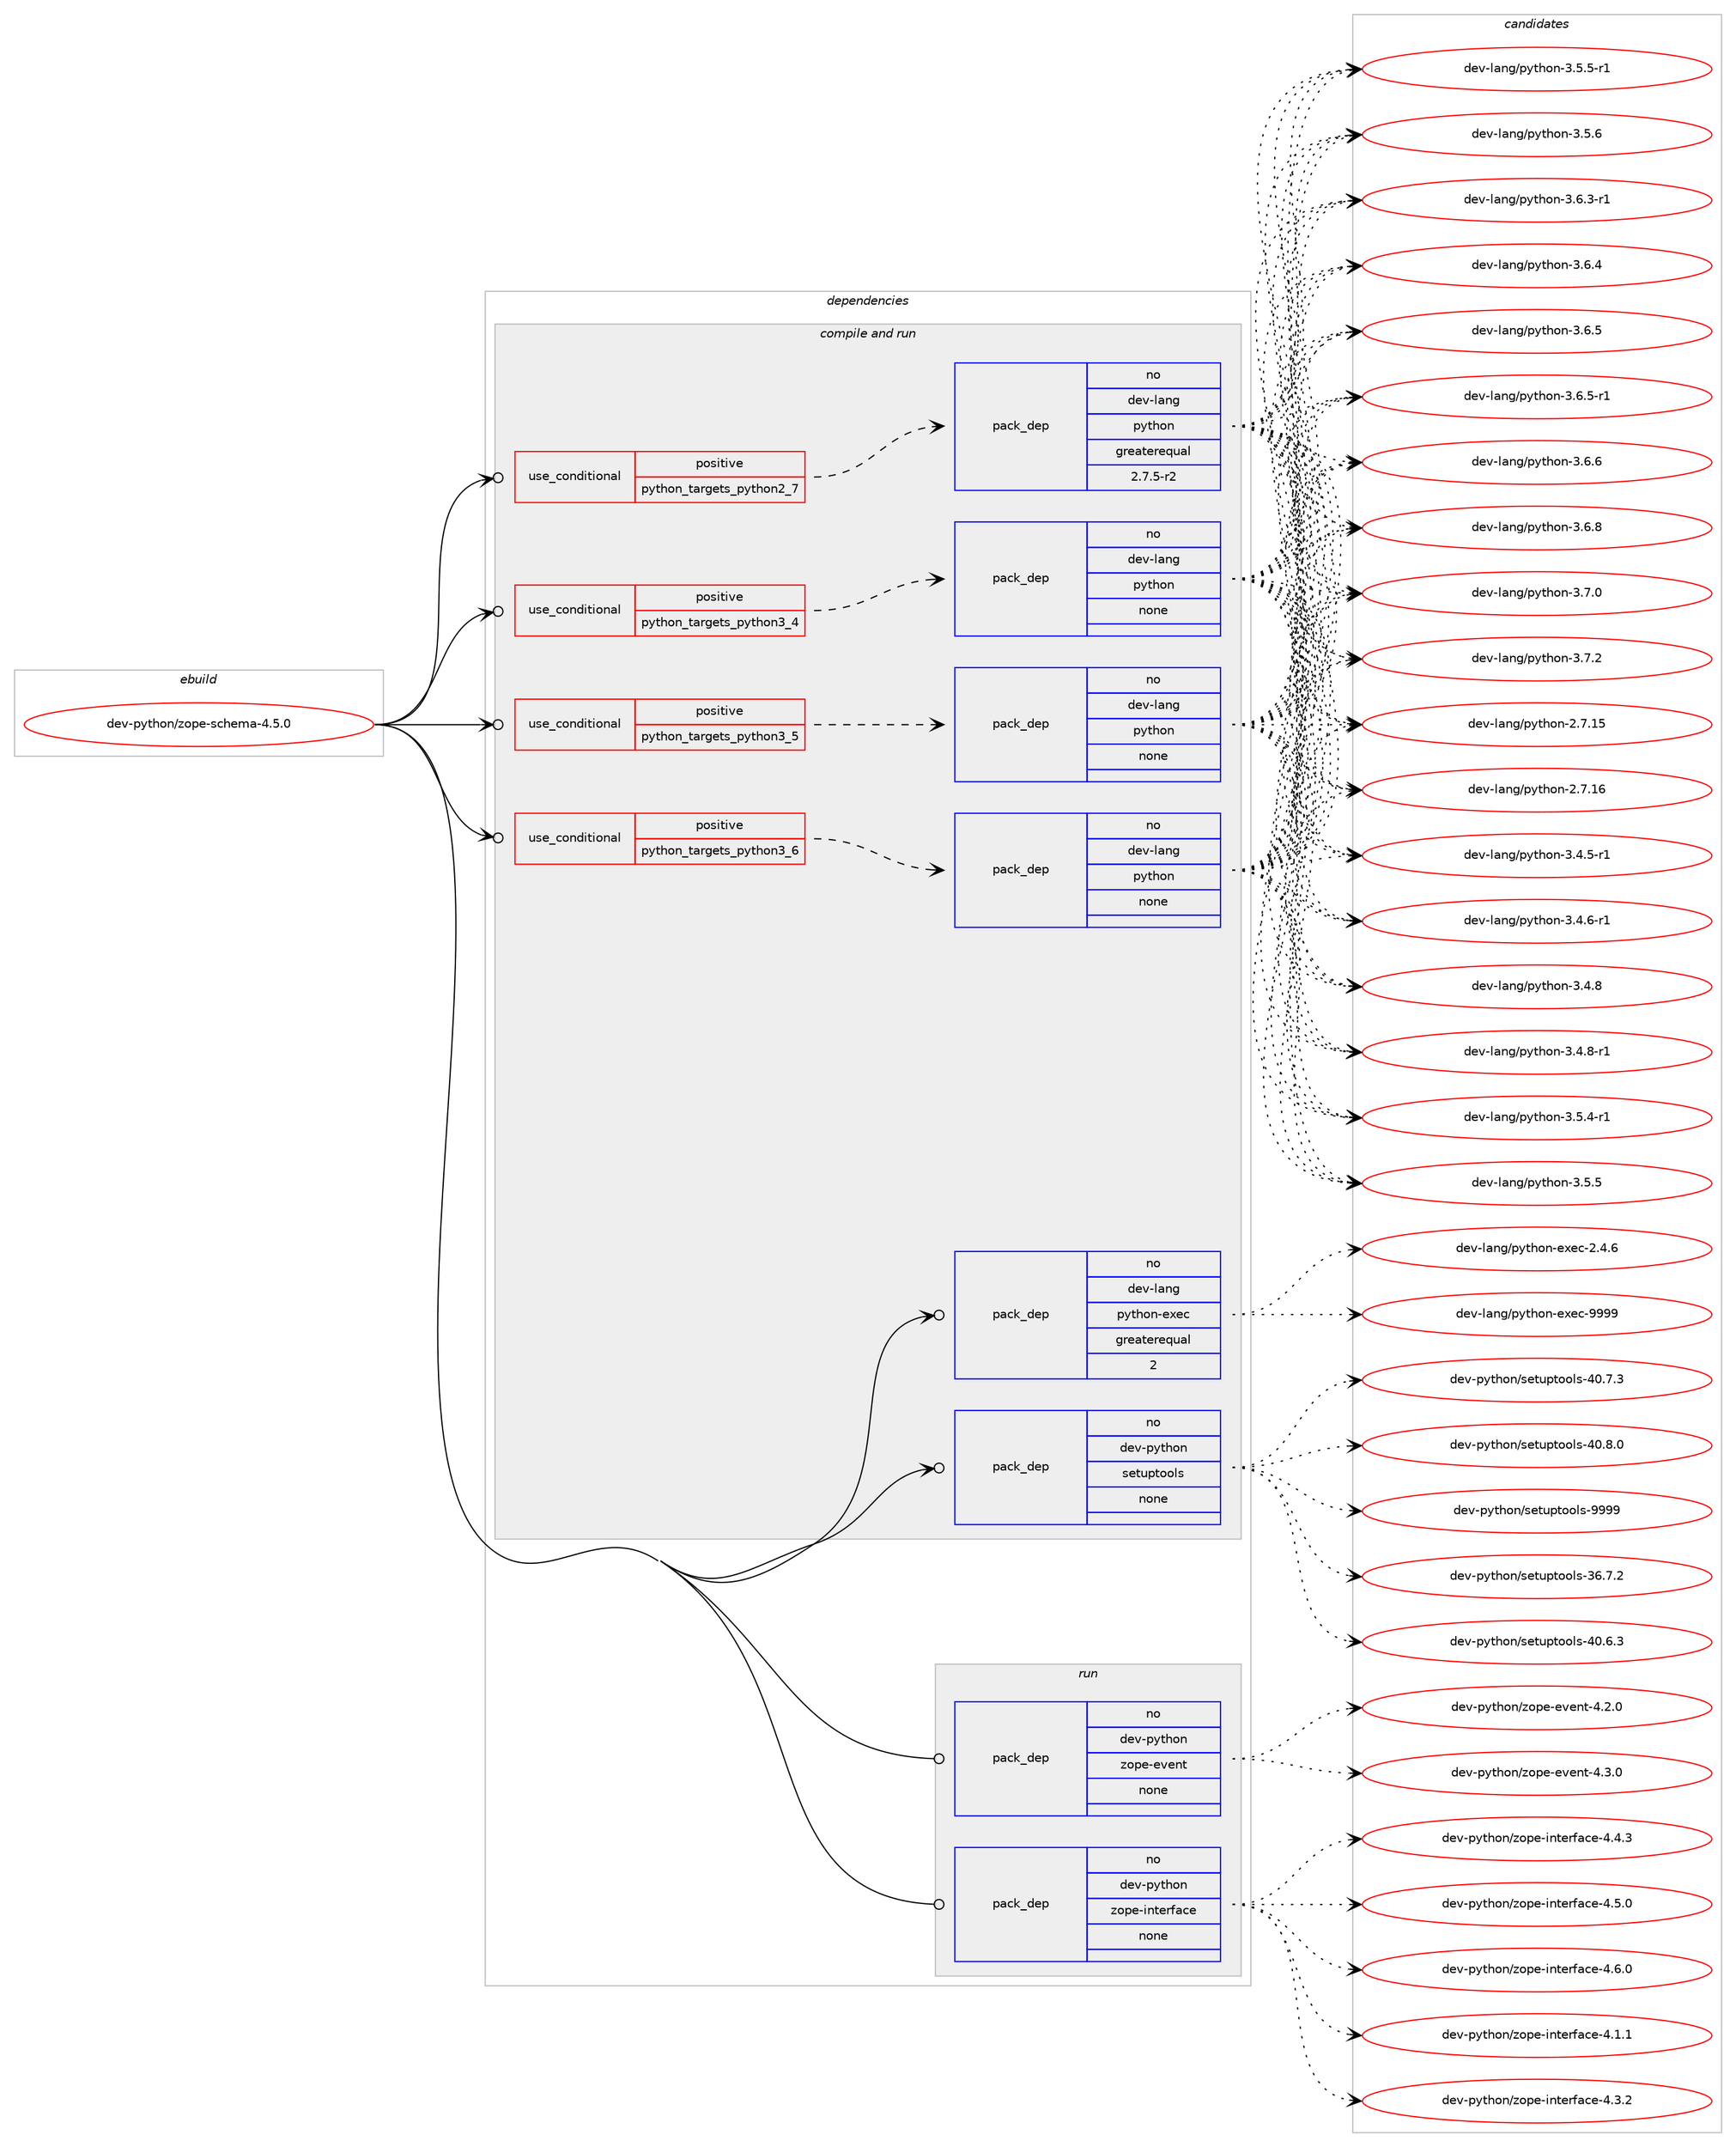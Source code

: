digraph prolog {

# *************
# Graph options
# *************

newrank=true;
concentrate=true;
compound=true;
graph [rankdir=LR,fontname=Helvetica,fontsize=10,ranksep=1.5];#, ranksep=2.5, nodesep=0.2];
edge  [arrowhead=vee];
node  [fontname=Helvetica,fontsize=10];

# **********
# The ebuild
# **********

subgraph cluster_leftcol {
color=gray;
rank=same;
label=<<i>ebuild</i>>;
id [label="dev-python/zope-schema-4.5.0", color=red, width=4, href="../dev-python/zope-schema-4.5.0.svg"];
}

# ****************
# The dependencies
# ****************

subgraph cluster_midcol {
color=gray;
label=<<i>dependencies</i>>;
subgraph cluster_compile {
fillcolor="#eeeeee";
style=filled;
label=<<i>compile</i>>;
}
subgraph cluster_compileandrun {
fillcolor="#eeeeee";
style=filled;
label=<<i>compile and run</i>>;
subgraph cond387353 {
dependency1449462 [label=<<TABLE BORDER="0" CELLBORDER="1" CELLSPACING="0" CELLPADDING="4"><TR><TD ROWSPAN="3" CELLPADDING="10">use_conditional</TD></TR><TR><TD>positive</TD></TR><TR><TD>python_targets_python2_7</TD></TR></TABLE>>, shape=none, color=red];
subgraph pack1038736 {
dependency1449463 [label=<<TABLE BORDER="0" CELLBORDER="1" CELLSPACING="0" CELLPADDING="4" WIDTH="220"><TR><TD ROWSPAN="6" CELLPADDING="30">pack_dep</TD></TR><TR><TD WIDTH="110">no</TD></TR><TR><TD>dev-lang</TD></TR><TR><TD>python</TD></TR><TR><TD>greaterequal</TD></TR><TR><TD>2.7.5-r2</TD></TR></TABLE>>, shape=none, color=blue];
}
dependency1449462:e -> dependency1449463:w [weight=20,style="dashed",arrowhead="vee"];
}
id:e -> dependency1449462:w [weight=20,style="solid",arrowhead="odotvee"];
subgraph cond387354 {
dependency1449464 [label=<<TABLE BORDER="0" CELLBORDER="1" CELLSPACING="0" CELLPADDING="4"><TR><TD ROWSPAN="3" CELLPADDING="10">use_conditional</TD></TR><TR><TD>positive</TD></TR><TR><TD>python_targets_python3_4</TD></TR></TABLE>>, shape=none, color=red];
subgraph pack1038737 {
dependency1449465 [label=<<TABLE BORDER="0" CELLBORDER="1" CELLSPACING="0" CELLPADDING="4" WIDTH="220"><TR><TD ROWSPAN="6" CELLPADDING="30">pack_dep</TD></TR><TR><TD WIDTH="110">no</TD></TR><TR><TD>dev-lang</TD></TR><TR><TD>python</TD></TR><TR><TD>none</TD></TR><TR><TD></TD></TR></TABLE>>, shape=none, color=blue];
}
dependency1449464:e -> dependency1449465:w [weight=20,style="dashed",arrowhead="vee"];
}
id:e -> dependency1449464:w [weight=20,style="solid",arrowhead="odotvee"];
subgraph cond387355 {
dependency1449466 [label=<<TABLE BORDER="0" CELLBORDER="1" CELLSPACING="0" CELLPADDING="4"><TR><TD ROWSPAN="3" CELLPADDING="10">use_conditional</TD></TR><TR><TD>positive</TD></TR><TR><TD>python_targets_python3_5</TD></TR></TABLE>>, shape=none, color=red];
subgraph pack1038738 {
dependency1449467 [label=<<TABLE BORDER="0" CELLBORDER="1" CELLSPACING="0" CELLPADDING="4" WIDTH="220"><TR><TD ROWSPAN="6" CELLPADDING="30">pack_dep</TD></TR><TR><TD WIDTH="110">no</TD></TR><TR><TD>dev-lang</TD></TR><TR><TD>python</TD></TR><TR><TD>none</TD></TR><TR><TD></TD></TR></TABLE>>, shape=none, color=blue];
}
dependency1449466:e -> dependency1449467:w [weight=20,style="dashed",arrowhead="vee"];
}
id:e -> dependency1449466:w [weight=20,style="solid",arrowhead="odotvee"];
subgraph cond387356 {
dependency1449468 [label=<<TABLE BORDER="0" CELLBORDER="1" CELLSPACING="0" CELLPADDING="4"><TR><TD ROWSPAN="3" CELLPADDING="10">use_conditional</TD></TR><TR><TD>positive</TD></TR><TR><TD>python_targets_python3_6</TD></TR></TABLE>>, shape=none, color=red];
subgraph pack1038739 {
dependency1449469 [label=<<TABLE BORDER="0" CELLBORDER="1" CELLSPACING="0" CELLPADDING="4" WIDTH="220"><TR><TD ROWSPAN="6" CELLPADDING="30">pack_dep</TD></TR><TR><TD WIDTH="110">no</TD></TR><TR><TD>dev-lang</TD></TR><TR><TD>python</TD></TR><TR><TD>none</TD></TR><TR><TD></TD></TR></TABLE>>, shape=none, color=blue];
}
dependency1449468:e -> dependency1449469:w [weight=20,style="dashed",arrowhead="vee"];
}
id:e -> dependency1449468:w [weight=20,style="solid",arrowhead="odotvee"];
subgraph pack1038740 {
dependency1449470 [label=<<TABLE BORDER="0" CELLBORDER="1" CELLSPACING="0" CELLPADDING="4" WIDTH="220"><TR><TD ROWSPAN="6" CELLPADDING="30">pack_dep</TD></TR><TR><TD WIDTH="110">no</TD></TR><TR><TD>dev-lang</TD></TR><TR><TD>python-exec</TD></TR><TR><TD>greaterequal</TD></TR><TR><TD>2</TD></TR></TABLE>>, shape=none, color=blue];
}
id:e -> dependency1449470:w [weight=20,style="solid",arrowhead="odotvee"];
subgraph pack1038741 {
dependency1449471 [label=<<TABLE BORDER="0" CELLBORDER="1" CELLSPACING="0" CELLPADDING="4" WIDTH="220"><TR><TD ROWSPAN="6" CELLPADDING="30">pack_dep</TD></TR><TR><TD WIDTH="110">no</TD></TR><TR><TD>dev-python</TD></TR><TR><TD>setuptools</TD></TR><TR><TD>none</TD></TR><TR><TD></TD></TR></TABLE>>, shape=none, color=blue];
}
id:e -> dependency1449471:w [weight=20,style="solid",arrowhead="odotvee"];
}
subgraph cluster_run {
fillcolor="#eeeeee";
style=filled;
label=<<i>run</i>>;
subgraph pack1038742 {
dependency1449472 [label=<<TABLE BORDER="0" CELLBORDER="1" CELLSPACING="0" CELLPADDING="4" WIDTH="220"><TR><TD ROWSPAN="6" CELLPADDING="30">pack_dep</TD></TR><TR><TD WIDTH="110">no</TD></TR><TR><TD>dev-python</TD></TR><TR><TD>zope-event</TD></TR><TR><TD>none</TD></TR><TR><TD></TD></TR></TABLE>>, shape=none, color=blue];
}
id:e -> dependency1449472:w [weight=20,style="solid",arrowhead="odot"];
subgraph pack1038743 {
dependency1449473 [label=<<TABLE BORDER="0" CELLBORDER="1" CELLSPACING="0" CELLPADDING="4" WIDTH="220"><TR><TD ROWSPAN="6" CELLPADDING="30">pack_dep</TD></TR><TR><TD WIDTH="110">no</TD></TR><TR><TD>dev-python</TD></TR><TR><TD>zope-interface</TD></TR><TR><TD>none</TD></TR><TR><TD></TD></TR></TABLE>>, shape=none, color=blue];
}
id:e -> dependency1449473:w [weight=20,style="solid",arrowhead="odot"];
}
}

# **************
# The candidates
# **************

subgraph cluster_choices {
rank=same;
color=gray;
label=<<i>candidates</i>>;

subgraph choice1038736 {
color=black;
nodesep=1;
choice10010111845108971101034711212111610411111045504655464953 [label="dev-lang/python-2.7.15", color=red, width=4,href="../dev-lang/python-2.7.15.svg"];
choice10010111845108971101034711212111610411111045504655464954 [label="dev-lang/python-2.7.16", color=red, width=4,href="../dev-lang/python-2.7.16.svg"];
choice1001011184510897110103471121211161041111104551465246534511449 [label="dev-lang/python-3.4.5-r1", color=red, width=4,href="../dev-lang/python-3.4.5-r1.svg"];
choice1001011184510897110103471121211161041111104551465246544511449 [label="dev-lang/python-3.4.6-r1", color=red, width=4,href="../dev-lang/python-3.4.6-r1.svg"];
choice100101118451089711010347112121116104111110455146524656 [label="dev-lang/python-3.4.8", color=red, width=4,href="../dev-lang/python-3.4.8.svg"];
choice1001011184510897110103471121211161041111104551465246564511449 [label="dev-lang/python-3.4.8-r1", color=red, width=4,href="../dev-lang/python-3.4.8-r1.svg"];
choice1001011184510897110103471121211161041111104551465346524511449 [label="dev-lang/python-3.5.4-r1", color=red, width=4,href="../dev-lang/python-3.5.4-r1.svg"];
choice100101118451089711010347112121116104111110455146534653 [label="dev-lang/python-3.5.5", color=red, width=4,href="../dev-lang/python-3.5.5.svg"];
choice1001011184510897110103471121211161041111104551465346534511449 [label="dev-lang/python-3.5.5-r1", color=red, width=4,href="../dev-lang/python-3.5.5-r1.svg"];
choice100101118451089711010347112121116104111110455146534654 [label="dev-lang/python-3.5.6", color=red, width=4,href="../dev-lang/python-3.5.6.svg"];
choice1001011184510897110103471121211161041111104551465446514511449 [label="dev-lang/python-3.6.3-r1", color=red, width=4,href="../dev-lang/python-3.6.3-r1.svg"];
choice100101118451089711010347112121116104111110455146544652 [label="dev-lang/python-3.6.4", color=red, width=4,href="../dev-lang/python-3.6.4.svg"];
choice100101118451089711010347112121116104111110455146544653 [label="dev-lang/python-3.6.5", color=red, width=4,href="../dev-lang/python-3.6.5.svg"];
choice1001011184510897110103471121211161041111104551465446534511449 [label="dev-lang/python-3.6.5-r1", color=red, width=4,href="../dev-lang/python-3.6.5-r1.svg"];
choice100101118451089711010347112121116104111110455146544654 [label="dev-lang/python-3.6.6", color=red, width=4,href="../dev-lang/python-3.6.6.svg"];
choice100101118451089711010347112121116104111110455146544656 [label="dev-lang/python-3.6.8", color=red, width=4,href="../dev-lang/python-3.6.8.svg"];
choice100101118451089711010347112121116104111110455146554648 [label="dev-lang/python-3.7.0", color=red, width=4,href="../dev-lang/python-3.7.0.svg"];
choice100101118451089711010347112121116104111110455146554650 [label="dev-lang/python-3.7.2", color=red, width=4,href="../dev-lang/python-3.7.2.svg"];
dependency1449463:e -> choice10010111845108971101034711212111610411111045504655464953:w [style=dotted,weight="100"];
dependency1449463:e -> choice10010111845108971101034711212111610411111045504655464954:w [style=dotted,weight="100"];
dependency1449463:e -> choice1001011184510897110103471121211161041111104551465246534511449:w [style=dotted,weight="100"];
dependency1449463:e -> choice1001011184510897110103471121211161041111104551465246544511449:w [style=dotted,weight="100"];
dependency1449463:e -> choice100101118451089711010347112121116104111110455146524656:w [style=dotted,weight="100"];
dependency1449463:e -> choice1001011184510897110103471121211161041111104551465246564511449:w [style=dotted,weight="100"];
dependency1449463:e -> choice1001011184510897110103471121211161041111104551465346524511449:w [style=dotted,weight="100"];
dependency1449463:e -> choice100101118451089711010347112121116104111110455146534653:w [style=dotted,weight="100"];
dependency1449463:e -> choice1001011184510897110103471121211161041111104551465346534511449:w [style=dotted,weight="100"];
dependency1449463:e -> choice100101118451089711010347112121116104111110455146534654:w [style=dotted,weight="100"];
dependency1449463:e -> choice1001011184510897110103471121211161041111104551465446514511449:w [style=dotted,weight="100"];
dependency1449463:e -> choice100101118451089711010347112121116104111110455146544652:w [style=dotted,weight="100"];
dependency1449463:e -> choice100101118451089711010347112121116104111110455146544653:w [style=dotted,weight="100"];
dependency1449463:e -> choice1001011184510897110103471121211161041111104551465446534511449:w [style=dotted,weight="100"];
dependency1449463:e -> choice100101118451089711010347112121116104111110455146544654:w [style=dotted,weight="100"];
dependency1449463:e -> choice100101118451089711010347112121116104111110455146544656:w [style=dotted,weight="100"];
dependency1449463:e -> choice100101118451089711010347112121116104111110455146554648:w [style=dotted,weight="100"];
dependency1449463:e -> choice100101118451089711010347112121116104111110455146554650:w [style=dotted,weight="100"];
}
subgraph choice1038737 {
color=black;
nodesep=1;
choice10010111845108971101034711212111610411111045504655464953 [label="dev-lang/python-2.7.15", color=red, width=4,href="../dev-lang/python-2.7.15.svg"];
choice10010111845108971101034711212111610411111045504655464954 [label="dev-lang/python-2.7.16", color=red, width=4,href="../dev-lang/python-2.7.16.svg"];
choice1001011184510897110103471121211161041111104551465246534511449 [label="dev-lang/python-3.4.5-r1", color=red, width=4,href="../dev-lang/python-3.4.5-r1.svg"];
choice1001011184510897110103471121211161041111104551465246544511449 [label="dev-lang/python-3.4.6-r1", color=red, width=4,href="../dev-lang/python-3.4.6-r1.svg"];
choice100101118451089711010347112121116104111110455146524656 [label="dev-lang/python-3.4.8", color=red, width=4,href="../dev-lang/python-3.4.8.svg"];
choice1001011184510897110103471121211161041111104551465246564511449 [label="dev-lang/python-3.4.8-r1", color=red, width=4,href="../dev-lang/python-3.4.8-r1.svg"];
choice1001011184510897110103471121211161041111104551465346524511449 [label="dev-lang/python-3.5.4-r1", color=red, width=4,href="../dev-lang/python-3.5.4-r1.svg"];
choice100101118451089711010347112121116104111110455146534653 [label="dev-lang/python-3.5.5", color=red, width=4,href="../dev-lang/python-3.5.5.svg"];
choice1001011184510897110103471121211161041111104551465346534511449 [label="dev-lang/python-3.5.5-r1", color=red, width=4,href="../dev-lang/python-3.5.5-r1.svg"];
choice100101118451089711010347112121116104111110455146534654 [label="dev-lang/python-3.5.6", color=red, width=4,href="../dev-lang/python-3.5.6.svg"];
choice1001011184510897110103471121211161041111104551465446514511449 [label="dev-lang/python-3.6.3-r1", color=red, width=4,href="../dev-lang/python-3.6.3-r1.svg"];
choice100101118451089711010347112121116104111110455146544652 [label="dev-lang/python-3.6.4", color=red, width=4,href="../dev-lang/python-3.6.4.svg"];
choice100101118451089711010347112121116104111110455146544653 [label="dev-lang/python-3.6.5", color=red, width=4,href="../dev-lang/python-3.6.5.svg"];
choice1001011184510897110103471121211161041111104551465446534511449 [label="dev-lang/python-3.6.5-r1", color=red, width=4,href="../dev-lang/python-3.6.5-r1.svg"];
choice100101118451089711010347112121116104111110455146544654 [label="dev-lang/python-3.6.6", color=red, width=4,href="../dev-lang/python-3.6.6.svg"];
choice100101118451089711010347112121116104111110455146544656 [label="dev-lang/python-3.6.8", color=red, width=4,href="../dev-lang/python-3.6.8.svg"];
choice100101118451089711010347112121116104111110455146554648 [label="dev-lang/python-3.7.0", color=red, width=4,href="../dev-lang/python-3.7.0.svg"];
choice100101118451089711010347112121116104111110455146554650 [label="dev-lang/python-3.7.2", color=red, width=4,href="../dev-lang/python-3.7.2.svg"];
dependency1449465:e -> choice10010111845108971101034711212111610411111045504655464953:w [style=dotted,weight="100"];
dependency1449465:e -> choice10010111845108971101034711212111610411111045504655464954:w [style=dotted,weight="100"];
dependency1449465:e -> choice1001011184510897110103471121211161041111104551465246534511449:w [style=dotted,weight="100"];
dependency1449465:e -> choice1001011184510897110103471121211161041111104551465246544511449:w [style=dotted,weight="100"];
dependency1449465:e -> choice100101118451089711010347112121116104111110455146524656:w [style=dotted,weight="100"];
dependency1449465:e -> choice1001011184510897110103471121211161041111104551465246564511449:w [style=dotted,weight="100"];
dependency1449465:e -> choice1001011184510897110103471121211161041111104551465346524511449:w [style=dotted,weight="100"];
dependency1449465:e -> choice100101118451089711010347112121116104111110455146534653:w [style=dotted,weight="100"];
dependency1449465:e -> choice1001011184510897110103471121211161041111104551465346534511449:w [style=dotted,weight="100"];
dependency1449465:e -> choice100101118451089711010347112121116104111110455146534654:w [style=dotted,weight="100"];
dependency1449465:e -> choice1001011184510897110103471121211161041111104551465446514511449:w [style=dotted,weight="100"];
dependency1449465:e -> choice100101118451089711010347112121116104111110455146544652:w [style=dotted,weight="100"];
dependency1449465:e -> choice100101118451089711010347112121116104111110455146544653:w [style=dotted,weight="100"];
dependency1449465:e -> choice1001011184510897110103471121211161041111104551465446534511449:w [style=dotted,weight="100"];
dependency1449465:e -> choice100101118451089711010347112121116104111110455146544654:w [style=dotted,weight="100"];
dependency1449465:e -> choice100101118451089711010347112121116104111110455146544656:w [style=dotted,weight="100"];
dependency1449465:e -> choice100101118451089711010347112121116104111110455146554648:w [style=dotted,weight="100"];
dependency1449465:e -> choice100101118451089711010347112121116104111110455146554650:w [style=dotted,weight="100"];
}
subgraph choice1038738 {
color=black;
nodesep=1;
choice10010111845108971101034711212111610411111045504655464953 [label="dev-lang/python-2.7.15", color=red, width=4,href="../dev-lang/python-2.7.15.svg"];
choice10010111845108971101034711212111610411111045504655464954 [label="dev-lang/python-2.7.16", color=red, width=4,href="../dev-lang/python-2.7.16.svg"];
choice1001011184510897110103471121211161041111104551465246534511449 [label="dev-lang/python-3.4.5-r1", color=red, width=4,href="../dev-lang/python-3.4.5-r1.svg"];
choice1001011184510897110103471121211161041111104551465246544511449 [label="dev-lang/python-3.4.6-r1", color=red, width=4,href="../dev-lang/python-3.4.6-r1.svg"];
choice100101118451089711010347112121116104111110455146524656 [label="dev-lang/python-3.4.8", color=red, width=4,href="../dev-lang/python-3.4.8.svg"];
choice1001011184510897110103471121211161041111104551465246564511449 [label="dev-lang/python-3.4.8-r1", color=red, width=4,href="../dev-lang/python-3.4.8-r1.svg"];
choice1001011184510897110103471121211161041111104551465346524511449 [label="dev-lang/python-3.5.4-r1", color=red, width=4,href="../dev-lang/python-3.5.4-r1.svg"];
choice100101118451089711010347112121116104111110455146534653 [label="dev-lang/python-3.5.5", color=red, width=4,href="../dev-lang/python-3.5.5.svg"];
choice1001011184510897110103471121211161041111104551465346534511449 [label="dev-lang/python-3.5.5-r1", color=red, width=4,href="../dev-lang/python-3.5.5-r1.svg"];
choice100101118451089711010347112121116104111110455146534654 [label="dev-lang/python-3.5.6", color=red, width=4,href="../dev-lang/python-3.5.6.svg"];
choice1001011184510897110103471121211161041111104551465446514511449 [label="dev-lang/python-3.6.3-r1", color=red, width=4,href="../dev-lang/python-3.6.3-r1.svg"];
choice100101118451089711010347112121116104111110455146544652 [label="dev-lang/python-3.6.4", color=red, width=4,href="../dev-lang/python-3.6.4.svg"];
choice100101118451089711010347112121116104111110455146544653 [label="dev-lang/python-3.6.5", color=red, width=4,href="../dev-lang/python-3.6.5.svg"];
choice1001011184510897110103471121211161041111104551465446534511449 [label="dev-lang/python-3.6.5-r1", color=red, width=4,href="../dev-lang/python-3.6.5-r1.svg"];
choice100101118451089711010347112121116104111110455146544654 [label="dev-lang/python-3.6.6", color=red, width=4,href="../dev-lang/python-3.6.6.svg"];
choice100101118451089711010347112121116104111110455146544656 [label="dev-lang/python-3.6.8", color=red, width=4,href="../dev-lang/python-3.6.8.svg"];
choice100101118451089711010347112121116104111110455146554648 [label="dev-lang/python-3.7.0", color=red, width=4,href="../dev-lang/python-3.7.0.svg"];
choice100101118451089711010347112121116104111110455146554650 [label="dev-lang/python-3.7.2", color=red, width=4,href="../dev-lang/python-3.7.2.svg"];
dependency1449467:e -> choice10010111845108971101034711212111610411111045504655464953:w [style=dotted,weight="100"];
dependency1449467:e -> choice10010111845108971101034711212111610411111045504655464954:w [style=dotted,weight="100"];
dependency1449467:e -> choice1001011184510897110103471121211161041111104551465246534511449:w [style=dotted,weight="100"];
dependency1449467:e -> choice1001011184510897110103471121211161041111104551465246544511449:w [style=dotted,weight="100"];
dependency1449467:e -> choice100101118451089711010347112121116104111110455146524656:w [style=dotted,weight="100"];
dependency1449467:e -> choice1001011184510897110103471121211161041111104551465246564511449:w [style=dotted,weight="100"];
dependency1449467:e -> choice1001011184510897110103471121211161041111104551465346524511449:w [style=dotted,weight="100"];
dependency1449467:e -> choice100101118451089711010347112121116104111110455146534653:w [style=dotted,weight="100"];
dependency1449467:e -> choice1001011184510897110103471121211161041111104551465346534511449:w [style=dotted,weight="100"];
dependency1449467:e -> choice100101118451089711010347112121116104111110455146534654:w [style=dotted,weight="100"];
dependency1449467:e -> choice1001011184510897110103471121211161041111104551465446514511449:w [style=dotted,weight="100"];
dependency1449467:e -> choice100101118451089711010347112121116104111110455146544652:w [style=dotted,weight="100"];
dependency1449467:e -> choice100101118451089711010347112121116104111110455146544653:w [style=dotted,weight="100"];
dependency1449467:e -> choice1001011184510897110103471121211161041111104551465446534511449:w [style=dotted,weight="100"];
dependency1449467:e -> choice100101118451089711010347112121116104111110455146544654:w [style=dotted,weight="100"];
dependency1449467:e -> choice100101118451089711010347112121116104111110455146544656:w [style=dotted,weight="100"];
dependency1449467:e -> choice100101118451089711010347112121116104111110455146554648:w [style=dotted,weight="100"];
dependency1449467:e -> choice100101118451089711010347112121116104111110455146554650:w [style=dotted,weight="100"];
}
subgraph choice1038739 {
color=black;
nodesep=1;
choice10010111845108971101034711212111610411111045504655464953 [label="dev-lang/python-2.7.15", color=red, width=4,href="../dev-lang/python-2.7.15.svg"];
choice10010111845108971101034711212111610411111045504655464954 [label="dev-lang/python-2.7.16", color=red, width=4,href="../dev-lang/python-2.7.16.svg"];
choice1001011184510897110103471121211161041111104551465246534511449 [label="dev-lang/python-3.4.5-r1", color=red, width=4,href="../dev-lang/python-3.4.5-r1.svg"];
choice1001011184510897110103471121211161041111104551465246544511449 [label="dev-lang/python-3.4.6-r1", color=red, width=4,href="../dev-lang/python-3.4.6-r1.svg"];
choice100101118451089711010347112121116104111110455146524656 [label="dev-lang/python-3.4.8", color=red, width=4,href="../dev-lang/python-3.4.8.svg"];
choice1001011184510897110103471121211161041111104551465246564511449 [label="dev-lang/python-3.4.8-r1", color=red, width=4,href="../dev-lang/python-3.4.8-r1.svg"];
choice1001011184510897110103471121211161041111104551465346524511449 [label="dev-lang/python-3.5.4-r1", color=red, width=4,href="../dev-lang/python-3.5.4-r1.svg"];
choice100101118451089711010347112121116104111110455146534653 [label="dev-lang/python-3.5.5", color=red, width=4,href="../dev-lang/python-3.5.5.svg"];
choice1001011184510897110103471121211161041111104551465346534511449 [label="dev-lang/python-3.5.5-r1", color=red, width=4,href="../dev-lang/python-3.5.5-r1.svg"];
choice100101118451089711010347112121116104111110455146534654 [label="dev-lang/python-3.5.6", color=red, width=4,href="../dev-lang/python-3.5.6.svg"];
choice1001011184510897110103471121211161041111104551465446514511449 [label="dev-lang/python-3.6.3-r1", color=red, width=4,href="../dev-lang/python-3.6.3-r1.svg"];
choice100101118451089711010347112121116104111110455146544652 [label="dev-lang/python-3.6.4", color=red, width=4,href="../dev-lang/python-3.6.4.svg"];
choice100101118451089711010347112121116104111110455146544653 [label="dev-lang/python-3.6.5", color=red, width=4,href="../dev-lang/python-3.6.5.svg"];
choice1001011184510897110103471121211161041111104551465446534511449 [label="dev-lang/python-3.6.5-r1", color=red, width=4,href="../dev-lang/python-3.6.5-r1.svg"];
choice100101118451089711010347112121116104111110455146544654 [label="dev-lang/python-3.6.6", color=red, width=4,href="../dev-lang/python-3.6.6.svg"];
choice100101118451089711010347112121116104111110455146544656 [label="dev-lang/python-3.6.8", color=red, width=4,href="../dev-lang/python-3.6.8.svg"];
choice100101118451089711010347112121116104111110455146554648 [label="dev-lang/python-3.7.0", color=red, width=4,href="../dev-lang/python-3.7.0.svg"];
choice100101118451089711010347112121116104111110455146554650 [label="dev-lang/python-3.7.2", color=red, width=4,href="../dev-lang/python-3.7.2.svg"];
dependency1449469:e -> choice10010111845108971101034711212111610411111045504655464953:w [style=dotted,weight="100"];
dependency1449469:e -> choice10010111845108971101034711212111610411111045504655464954:w [style=dotted,weight="100"];
dependency1449469:e -> choice1001011184510897110103471121211161041111104551465246534511449:w [style=dotted,weight="100"];
dependency1449469:e -> choice1001011184510897110103471121211161041111104551465246544511449:w [style=dotted,weight="100"];
dependency1449469:e -> choice100101118451089711010347112121116104111110455146524656:w [style=dotted,weight="100"];
dependency1449469:e -> choice1001011184510897110103471121211161041111104551465246564511449:w [style=dotted,weight="100"];
dependency1449469:e -> choice1001011184510897110103471121211161041111104551465346524511449:w [style=dotted,weight="100"];
dependency1449469:e -> choice100101118451089711010347112121116104111110455146534653:w [style=dotted,weight="100"];
dependency1449469:e -> choice1001011184510897110103471121211161041111104551465346534511449:w [style=dotted,weight="100"];
dependency1449469:e -> choice100101118451089711010347112121116104111110455146534654:w [style=dotted,weight="100"];
dependency1449469:e -> choice1001011184510897110103471121211161041111104551465446514511449:w [style=dotted,weight="100"];
dependency1449469:e -> choice100101118451089711010347112121116104111110455146544652:w [style=dotted,weight="100"];
dependency1449469:e -> choice100101118451089711010347112121116104111110455146544653:w [style=dotted,weight="100"];
dependency1449469:e -> choice1001011184510897110103471121211161041111104551465446534511449:w [style=dotted,weight="100"];
dependency1449469:e -> choice100101118451089711010347112121116104111110455146544654:w [style=dotted,weight="100"];
dependency1449469:e -> choice100101118451089711010347112121116104111110455146544656:w [style=dotted,weight="100"];
dependency1449469:e -> choice100101118451089711010347112121116104111110455146554648:w [style=dotted,weight="100"];
dependency1449469:e -> choice100101118451089711010347112121116104111110455146554650:w [style=dotted,weight="100"];
}
subgraph choice1038740 {
color=black;
nodesep=1;
choice1001011184510897110103471121211161041111104510112010199455046524654 [label="dev-lang/python-exec-2.4.6", color=red, width=4,href="../dev-lang/python-exec-2.4.6.svg"];
choice10010111845108971101034711212111610411111045101120101994557575757 [label="dev-lang/python-exec-9999", color=red, width=4,href="../dev-lang/python-exec-9999.svg"];
dependency1449470:e -> choice1001011184510897110103471121211161041111104510112010199455046524654:w [style=dotted,weight="100"];
dependency1449470:e -> choice10010111845108971101034711212111610411111045101120101994557575757:w [style=dotted,weight="100"];
}
subgraph choice1038741 {
color=black;
nodesep=1;
choice100101118451121211161041111104711510111611711211611111110811545515446554650 [label="dev-python/setuptools-36.7.2", color=red, width=4,href="../dev-python/setuptools-36.7.2.svg"];
choice100101118451121211161041111104711510111611711211611111110811545524846544651 [label="dev-python/setuptools-40.6.3", color=red, width=4,href="../dev-python/setuptools-40.6.3.svg"];
choice100101118451121211161041111104711510111611711211611111110811545524846554651 [label="dev-python/setuptools-40.7.3", color=red, width=4,href="../dev-python/setuptools-40.7.3.svg"];
choice100101118451121211161041111104711510111611711211611111110811545524846564648 [label="dev-python/setuptools-40.8.0", color=red, width=4,href="../dev-python/setuptools-40.8.0.svg"];
choice10010111845112121116104111110471151011161171121161111111081154557575757 [label="dev-python/setuptools-9999", color=red, width=4,href="../dev-python/setuptools-9999.svg"];
dependency1449471:e -> choice100101118451121211161041111104711510111611711211611111110811545515446554650:w [style=dotted,weight="100"];
dependency1449471:e -> choice100101118451121211161041111104711510111611711211611111110811545524846544651:w [style=dotted,weight="100"];
dependency1449471:e -> choice100101118451121211161041111104711510111611711211611111110811545524846554651:w [style=dotted,weight="100"];
dependency1449471:e -> choice100101118451121211161041111104711510111611711211611111110811545524846564648:w [style=dotted,weight="100"];
dependency1449471:e -> choice10010111845112121116104111110471151011161171121161111111081154557575757:w [style=dotted,weight="100"];
}
subgraph choice1038742 {
color=black;
nodesep=1;
choice100101118451121211161041111104712211111210145101118101110116455246504648 [label="dev-python/zope-event-4.2.0", color=red, width=4,href="../dev-python/zope-event-4.2.0.svg"];
choice100101118451121211161041111104712211111210145101118101110116455246514648 [label="dev-python/zope-event-4.3.0", color=red, width=4,href="../dev-python/zope-event-4.3.0.svg"];
dependency1449472:e -> choice100101118451121211161041111104712211111210145101118101110116455246504648:w [style=dotted,weight="100"];
dependency1449472:e -> choice100101118451121211161041111104712211111210145101118101110116455246514648:w [style=dotted,weight="100"];
}
subgraph choice1038743 {
color=black;
nodesep=1;
choice1001011184511212111610411111047122111112101451051101161011141029799101455246494649 [label="dev-python/zope-interface-4.1.1", color=red, width=4,href="../dev-python/zope-interface-4.1.1.svg"];
choice1001011184511212111610411111047122111112101451051101161011141029799101455246514650 [label="dev-python/zope-interface-4.3.2", color=red, width=4,href="../dev-python/zope-interface-4.3.2.svg"];
choice1001011184511212111610411111047122111112101451051101161011141029799101455246524651 [label="dev-python/zope-interface-4.4.3", color=red, width=4,href="../dev-python/zope-interface-4.4.3.svg"];
choice1001011184511212111610411111047122111112101451051101161011141029799101455246534648 [label="dev-python/zope-interface-4.5.0", color=red, width=4,href="../dev-python/zope-interface-4.5.0.svg"];
choice1001011184511212111610411111047122111112101451051101161011141029799101455246544648 [label="dev-python/zope-interface-4.6.0", color=red, width=4,href="../dev-python/zope-interface-4.6.0.svg"];
dependency1449473:e -> choice1001011184511212111610411111047122111112101451051101161011141029799101455246494649:w [style=dotted,weight="100"];
dependency1449473:e -> choice1001011184511212111610411111047122111112101451051101161011141029799101455246514650:w [style=dotted,weight="100"];
dependency1449473:e -> choice1001011184511212111610411111047122111112101451051101161011141029799101455246524651:w [style=dotted,weight="100"];
dependency1449473:e -> choice1001011184511212111610411111047122111112101451051101161011141029799101455246534648:w [style=dotted,weight="100"];
dependency1449473:e -> choice1001011184511212111610411111047122111112101451051101161011141029799101455246544648:w [style=dotted,weight="100"];
}
}

}
